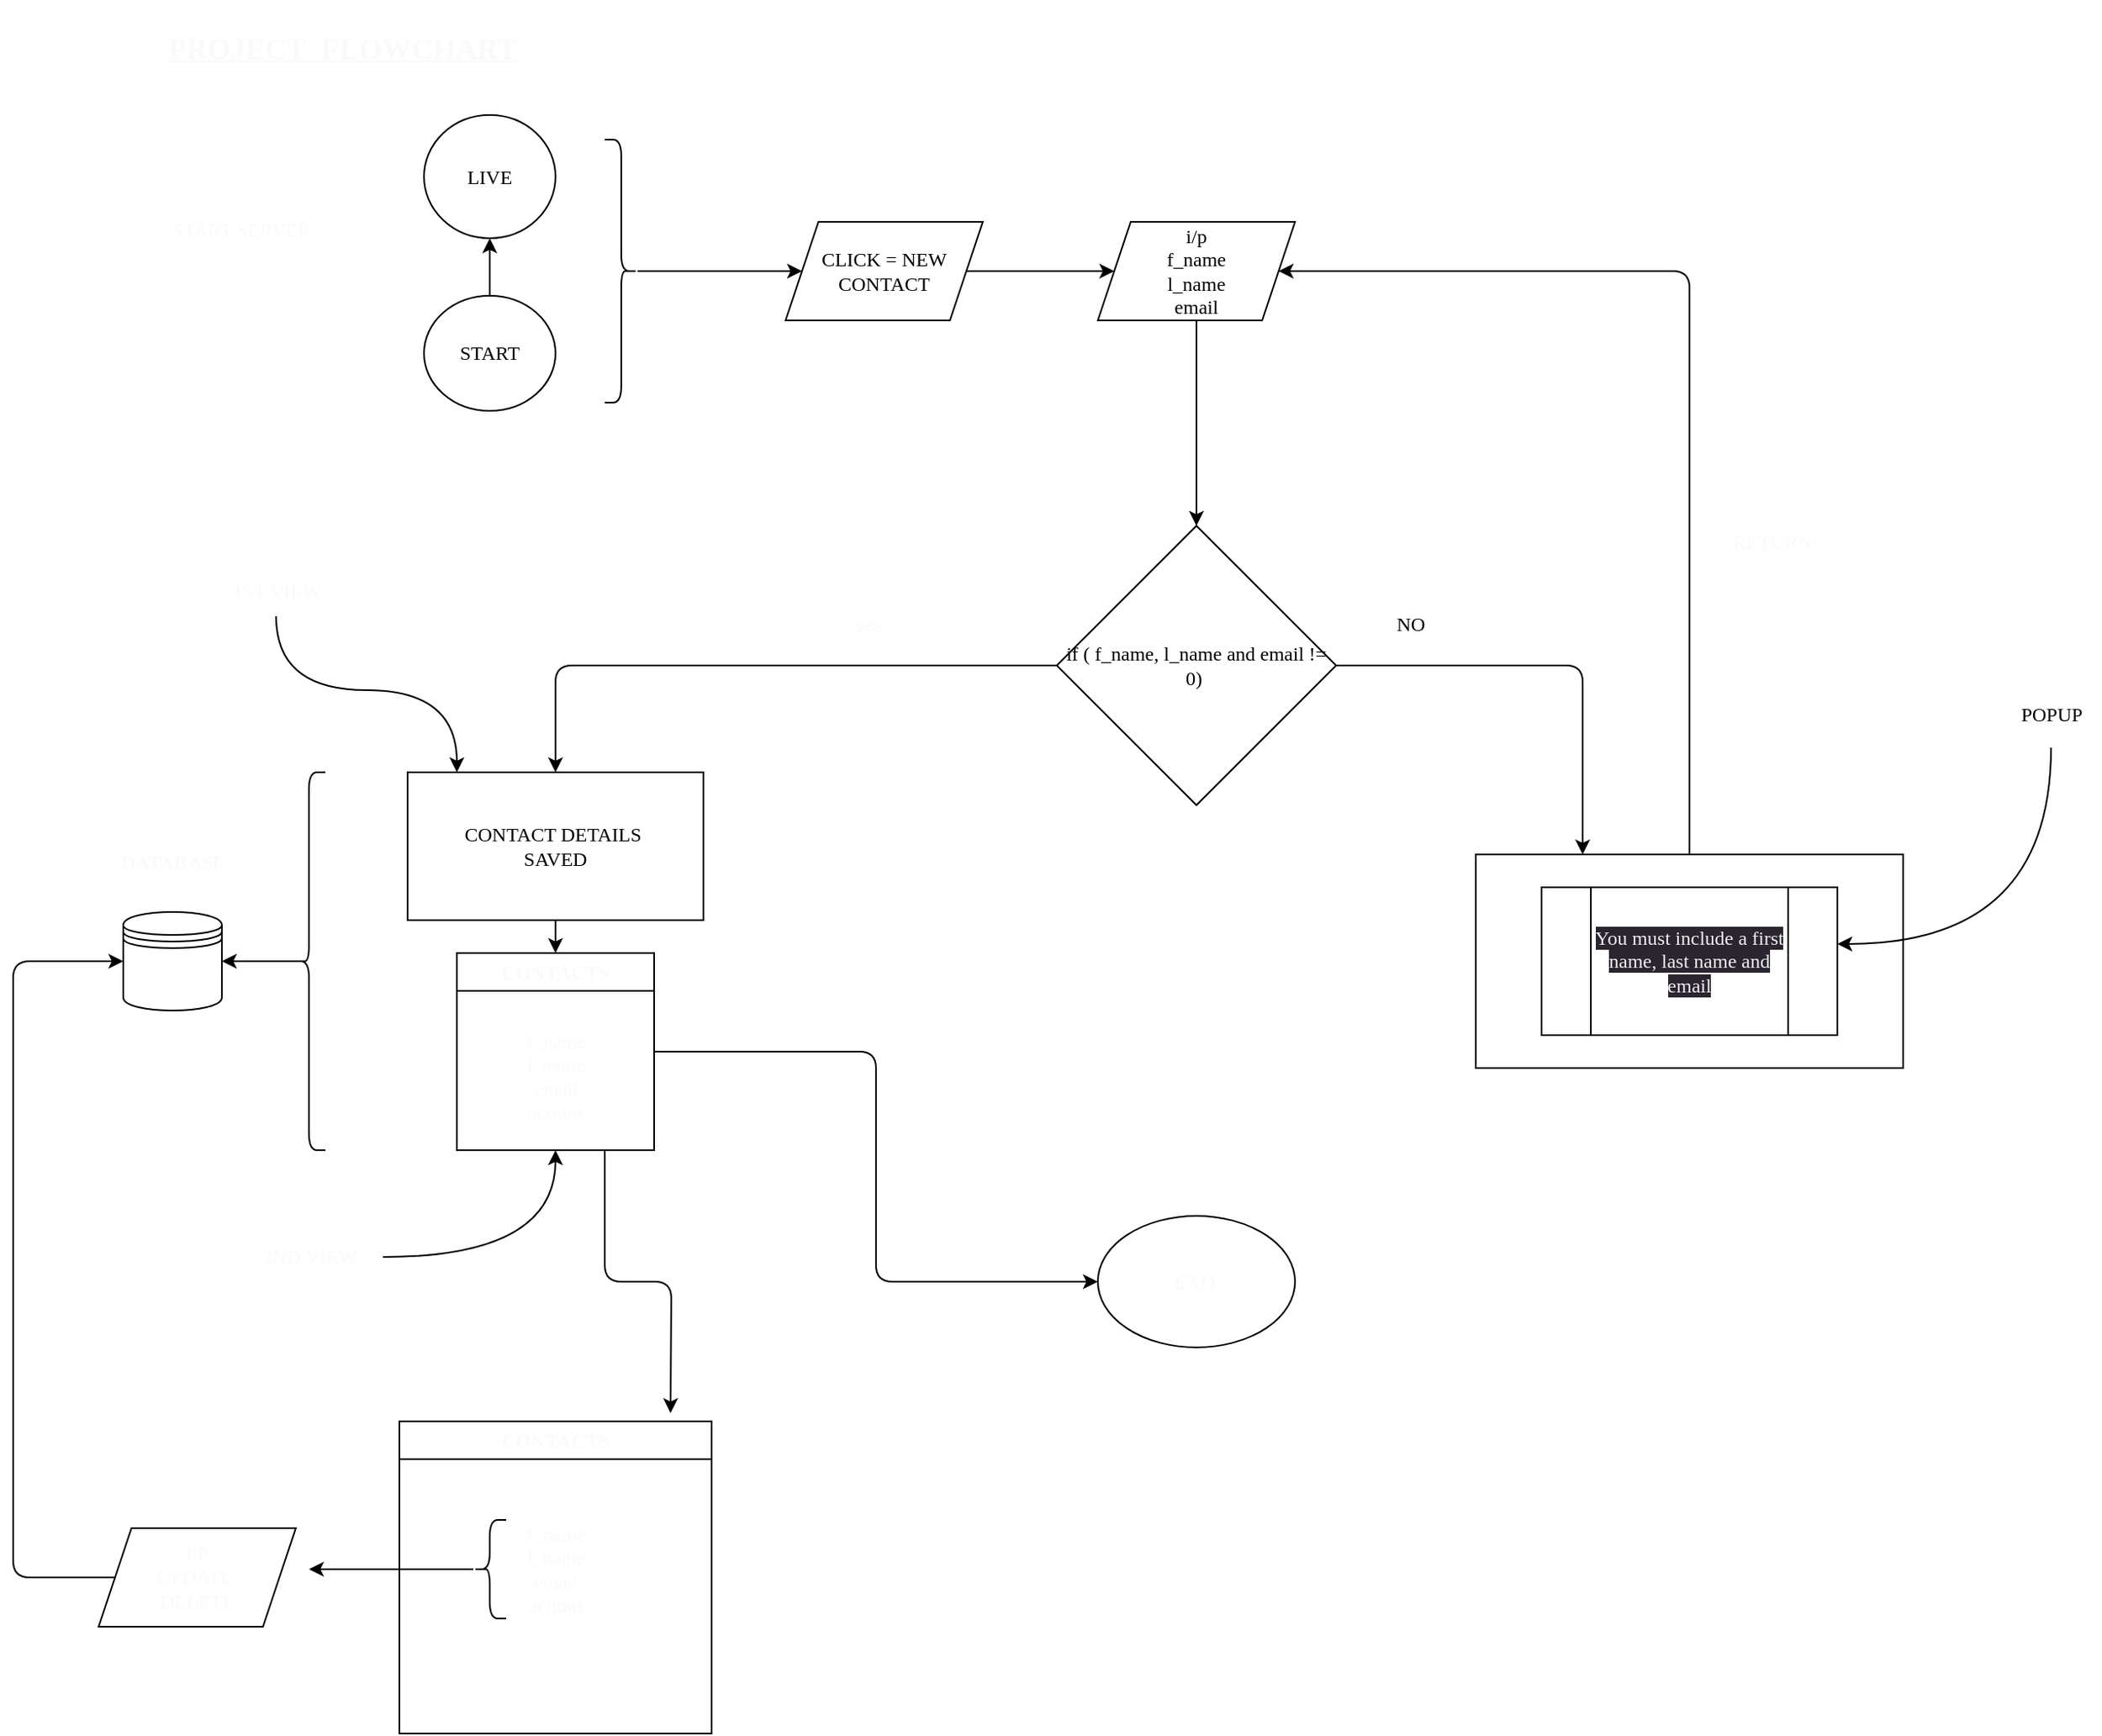 <mxfile>
    <diagram id="SCZE51X0OGVQTtKhtHNl" name="Page-1">
        <mxGraphModel dx="2362" dy="2232" grid="1" gridSize="10" guides="1" tooltips="1" connect="1" arrows="1" fold="1" page="1" pageScale="1" pageWidth="827" pageHeight="1169" math="0" shadow="0">
            <root>
                <mxCell id="0"/>
                <mxCell id="1" parent="0"/>
                <mxCell id="54" style="edgeStyle=orthogonalEdgeStyle;curved=1;html=1;entryX=0.5;entryY=1;entryDx=0;entryDy=0;fontFamily=Comic Sans MS;fontColor=#fafafa;" edge="1" parent="1" source="2" target="4">
                    <mxGeometry relative="1" as="geometry"/>
                </mxCell>
                <mxCell id="2" value="START" style="ellipse;whiteSpace=wrap;html=1;fontFamily=Comic Sans MS;" vertex="1" parent="1">
                    <mxGeometry x="-230" y="-100" width="80" height="70" as="geometry"/>
                </mxCell>
                <mxCell id="4" value="LIVE" style="ellipse;whiteSpace=wrap;html=1;fontFamily=Comic Sans MS;" vertex="1" parent="1">
                    <mxGeometry x="-230" y="-210" width="80" height="75" as="geometry"/>
                </mxCell>
                <mxCell id="31" style="edgeStyle=orthogonalEdgeStyle;html=1;entryX=0.25;entryY=0;entryDx=0;entryDy=0;fontFamily=Comic Sans MS;fontColor=#fafafa;" edge="1" parent="1" source="5" target="6">
                    <mxGeometry relative="1" as="geometry"/>
                </mxCell>
                <mxCell id="33" style="edgeStyle=orthogonalEdgeStyle;html=1;exitX=0;exitY=0.5;exitDx=0;exitDy=0;entryX=0.5;entryY=0;entryDx=0;entryDy=0;fontFamily=Comic Sans MS;fontColor=#fafafa;" edge="1" parent="1" source="5" target="13">
                    <mxGeometry relative="1" as="geometry"/>
                </mxCell>
                <mxCell id="5" value="if ( f_name, l_name and email&amp;nbsp;!= 0)&amp;nbsp;" style="rhombus;whiteSpace=wrap;html=1;fontFamily=Comic Sans MS;" vertex="1" parent="1">
                    <mxGeometry x="155" y="40" width="170" height="170" as="geometry"/>
                </mxCell>
                <mxCell id="35" style="edgeStyle=orthogonalEdgeStyle;html=1;exitX=0.5;exitY=0;exitDx=0;exitDy=0;entryX=1;entryY=0.5;entryDx=0;entryDy=0;fontFamily=Comic Sans MS;fontColor=#fafafa;" edge="1" parent="1" source="6" target="20">
                    <mxGeometry relative="1" as="geometry">
                        <Array as="points">
                            <mxPoint x="540" y="-115"/>
                        </Array>
                    </mxGeometry>
                </mxCell>
                <mxCell id="6" value="" style="rounded=0;whiteSpace=wrap;html=1;fontFamily=Comic Sans MS;" vertex="1" parent="1">
                    <mxGeometry x="410" y="240" width="260" height="130" as="geometry"/>
                </mxCell>
                <mxCell id="9" value="NO" style="text;html=1;align=center;verticalAlign=middle;resizable=0;points=[];autosize=1;strokeColor=none;fillColor=none;fontFamily=Comic Sans MS;" vertex="1" parent="1">
                    <mxGeometry x="350" y="85" width="40" height="30" as="geometry"/>
                </mxCell>
                <mxCell id="10" value="&lt;meta charset=&quot;utf-8&quot;&gt;&lt;span style=&quot;color: rgb(240, 240, 240); font-size: 12px; font-style: normal; font-variant-ligatures: normal; font-variant-caps: normal; font-weight: 400; letter-spacing: normal; orphans: 2; text-align: center; text-indent: 0px; text-transform: none; widows: 2; word-spacing: 0px; -webkit-text-stroke-width: 0px; background-color: rgb(42, 37, 47); text-decoration-thickness: initial; text-decoration-style: initial; text-decoration-color: initial; float: none; display: inline !important;&quot;&gt;You must include a first name, last name and email&lt;/span&gt;" style="shape=process;whiteSpace=wrap;html=1;backgroundOutline=1;size=0.167;fontFamily=Comic Sans MS;" vertex="1" parent="1">
                    <mxGeometry x="450" y="260" width="180" height="90" as="geometry"/>
                </mxCell>
                <mxCell id="12" style="edgeStyle=orthogonalEdgeStyle;html=1;entryX=1;entryY=0.383;entryDx=0;entryDy=0;entryPerimeter=0;curved=1;fontFamily=Comic Sans MS;" edge="1" parent="1" target="10">
                    <mxGeometry relative="1" as="geometry">
                        <mxPoint x="760" y="175" as="sourcePoint"/>
                        <mxPoint x="720" y="230" as="targetPoint"/>
                        <Array as="points">
                            <mxPoint x="760" y="294"/>
                        </Array>
                    </mxGeometry>
                </mxCell>
                <mxCell id="11" value="POPUP" style="text;html=1;align=center;verticalAlign=middle;resizable=0;points=[];autosize=1;strokeColor=none;fillColor=none;fontFamily=Comic Sans MS;" vertex="1" parent="1">
                    <mxGeometry x="730" y="140" width="60" height="30" as="geometry"/>
                </mxCell>
                <mxCell id="43" style="edgeStyle=none;html=1;exitX=0.5;exitY=1;exitDx=0;exitDy=0;entryX=0.5;entryY=0;entryDx=0;entryDy=0;fontFamily=Comic Sans MS;fontColor=#fafafa;" edge="1" parent="1" source="13" target="37">
                    <mxGeometry relative="1" as="geometry"/>
                </mxCell>
                <mxCell id="13" value="CONTACT DETAILS&amp;nbsp;&lt;br&gt;SAVED" style="rounded=0;whiteSpace=wrap;html=1;fontFamily=Comic Sans MS;" vertex="1" parent="1">
                    <mxGeometry x="-240" y="190" width="180" height="90" as="geometry"/>
                </mxCell>
                <mxCell id="15" value="" style="shape=datastore;whiteSpace=wrap;html=1;fontStyle=1;spacingLeft=0;fontFamily=Comic Sans MS;" vertex="1" parent="1">
                    <mxGeometry x="-413" y="275" width="60" height="60" as="geometry"/>
                </mxCell>
                <mxCell id="22" style="edgeStyle=none;html=1;exitX=1;exitY=0.5;exitDx=0;exitDy=0;entryX=0;entryY=0.5;entryDx=0;entryDy=0;fontFamily=Comic Sans MS;" edge="1" parent="1" source="19" target="20">
                    <mxGeometry relative="1" as="geometry"/>
                </mxCell>
                <mxCell id="19" value="CLICK = NEW CONTACT" style="shape=parallelogram;perimeter=parallelogramPerimeter;whiteSpace=wrap;html=1;fixedSize=1;fontFamily=Comic Sans MS;" vertex="1" parent="1">
                    <mxGeometry x="-10" y="-145" width="120" height="60" as="geometry"/>
                </mxCell>
                <mxCell id="36" style="edgeStyle=orthogonalEdgeStyle;html=1;entryX=0.5;entryY=0;entryDx=0;entryDy=0;fontFamily=Comic Sans MS;fontColor=#fafafa;" edge="1" parent="1" source="20" target="5">
                    <mxGeometry relative="1" as="geometry"/>
                </mxCell>
                <mxCell id="20" value="i/p&lt;br&gt;f_name&lt;br&gt;l_name&lt;br&gt;email" style="shape=parallelogram;perimeter=parallelogramPerimeter;whiteSpace=wrap;html=1;fixedSize=1;fontFamily=Comic Sans MS;" vertex="1" parent="1">
                    <mxGeometry x="180" y="-145" width="120" height="60" as="geometry"/>
                </mxCell>
                <mxCell id="30" value="yes" style="text;html=1;align=center;verticalAlign=middle;resizable=0;points=[];autosize=1;strokeColor=none;fillColor=none;fontFamily=Comic Sans MS;fontColor=#fafafa;" vertex="1" parent="1">
                    <mxGeometry x="20" y="85" width="40" height="30" as="geometry"/>
                </mxCell>
                <mxCell id="69" style="edgeStyle=orthogonalEdgeStyle;html=1;exitX=0.75;exitY=1;exitDx=0;exitDy=0;fontFamily=Comic Sans MS;fontColor=#fafafa;" edge="1" parent="1" source="37">
                    <mxGeometry relative="1" as="geometry">
                        <mxPoint x="-80" y="580" as="targetPoint"/>
                    </mxGeometry>
                </mxCell>
                <mxCell id="70" style="edgeStyle=orthogonalEdgeStyle;html=1;entryX=0;entryY=0.5;entryDx=0;entryDy=0;fontFamily=Comic Sans MS;fontColor=#fafafa;" edge="1" parent="1" source="37" target="56">
                    <mxGeometry relative="1" as="geometry"/>
                </mxCell>
                <mxCell id="37" value="CONTACTS" style="swimlane;whiteSpace=wrap;html=1;fontFamily=Comic Sans MS;fontColor=#fafafa;verticalAlign=middle;" vertex="1" parent="1">
                    <mxGeometry x="-210" y="300" width="120" height="120" as="geometry">
                        <mxRectangle x="-200" y="300" width="110" height="30" as="alternateBounds"/>
                    </mxGeometry>
                </mxCell>
                <mxCell id="38" value="f_name&lt;br&gt;l_name&lt;br&gt;email&lt;br&gt;actions" style="text;html=1;align=center;verticalAlign=middle;resizable=0;points=[];autosize=1;strokeColor=none;fillColor=none;fontFamily=Comic Sans MS;fontColor=#fafafa;" vertex="1" parent="37">
                    <mxGeometry x="25" y="40" width="70" height="70" as="geometry"/>
                </mxCell>
                <mxCell id="42" style="html=1;entryX=1;entryY=0.5;entryDx=0;entryDy=0;fontFamily=Comic Sans MS;fontColor=#fafafa;" edge="1" parent="1" target="15">
                    <mxGeometry relative="1" as="geometry">
                        <mxPoint x="-303" y="305" as="sourcePoint"/>
                    </mxGeometry>
                </mxCell>
                <mxCell id="39" value="" style="shape=curlyBracket;whiteSpace=wrap;html=1;rounded=1;flipH=1;labelPosition=right;verticalLabelPosition=middle;align=left;verticalAlign=middle;fontFamily=Comic Sans MS;fontColor=#fafafa;direction=west;size=0.5;" vertex="1" parent="1">
                    <mxGeometry x="-310" y="190" width="20" height="230" as="geometry"/>
                </mxCell>
                <mxCell id="48" style="edgeStyle=orthogonalEdgeStyle;curved=1;html=1;entryX=0.5;entryY=1;entryDx=0;entryDy=0;fontFamily=Comic Sans MS;fontColor=#fafafa;" edge="1" parent="1" source="45" target="37">
                    <mxGeometry relative="1" as="geometry"/>
                </mxCell>
                <mxCell id="45" value="2ND VIEW" style="text;html=1;align=center;verticalAlign=middle;resizable=0;points=[];autosize=1;strokeColor=none;fillColor=none;fontFamily=Comic Sans MS;fontColor=#fafafa;" vertex="1" parent="1">
                    <mxGeometry x="-345" y="470" width="90" height="30" as="geometry"/>
                </mxCell>
                <mxCell id="47" style="edgeStyle=orthogonalEdgeStyle;html=1;fontFamily=Comic Sans MS;fontColor=#fafafa;curved=1;" edge="1" parent="1" source="46" target="13">
                    <mxGeometry relative="1" as="geometry">
                        <Array as="points">
                            <mxPoint x="-320" y="140"/>
                            <mxPoint x="-210" y="140"/>
                        </Array>
                    </mxGeometry>
                </mxCell>
                <mxCell id="46" value="1ST VIEW" style="text;html=1;align=center;verticalAlign=middle;resizable=0;points=[];autosize=1;strokeColor=none;fillColor=none;fontFamily=Comic Sans MS;fontColor=#fafafa;" vertex="1" parent="1">
                    <mxGeometry x="-360" y="65" width="80" height="30" as="geometry"/>
                </mxCell>
                <mxCell id="49" value="START SERVER&amp;nbsp;" style="text;html=1;align=center;verticalAlign=middle;resizable=0;points=[];autosize=1;strokeColor=none;fillColor=none;fontFamily=Comic Sans MS;fontColor=#fafafa;" vertex="1" parent="1">
                    <mxGeometry x="-400" y="-155" width="120" height="30" as="geometry"/>
                </mxCell>
                <mxCell id="53" style="edgeStyle=orthogonalEdgeStyle;curved=1;html=1;entryX=0;entryY=0.5;entryDx=0;entryDy=0;fontFamily=Comic Sans MS;fontColor=#fafafa;" edge="1" parent="1" source="50" target="19">
                    <mxGeometry relative="1" as="geometry"/>
                </mxCell>
                <mxCell id="50" value="" style="shape=curlyBracket;whiteSpace=wrap;html=1;rounded=1;flipH=1;labelPosition=right;verticalLabelPosition=middle;align=left;verticalAlign=middle;fontFamily=Comic Sans MS;fontColor=#fafafa;" vertex="1" parent="1">
                    <mxGeometry x="-120" y="-195" width="20" height="160" as="geometry"/>
                </mxCell>
                <mxCell id="55" value="RETURN" style="text;html=1;align=center;verticalAlign=middle;resizable=0;points=[];autosize=1;strokeColor=none;fillColor=none;fontFamily=Comic Sans MS;fontColor=#fafafa;" vertex="1" parent="1">
                    <mxGeometry x="555" y="35" width="70" height="30" as="geometry"/>
                </mxCell>
                <mxCell id="56" value="EXIT" style="ellipse;whiteSpace=wrap;html=1;fontFamily=Comic Sans MS;fontColor=#fafafa;" vertex="1" parent="1">
                    <mxGeometry x="180" y="460" width="120" height="80" as="geometry"/>
                </mxCell>
                <mxCell id="58" value="CONTACTS" style="swimlane;whiteSpace=wrap;html=1;fontFamily=Comic Sans MS;fontColor=#fafafa;verticalAlign=middle;" vertex="1" parent="1">
                    <mxGeometry x="-245" y="585" width="190" height="190" as="geometry">
                        <mxRectangle x="-200" y="300" width="110" height="30" as="alternateBounds"/>
                    </mxGeometry>
                </mxCell>
                <mxCell id="59" value="f_name&lt;br&gt;l_name&lt;br&gt;email&lt;br&gt;actions" style="text;html=1;align=center;verticalAlign=middle;resizable=0;points=[];autosize=1;strokeColor=none;fillColor=none;fontFamily=Comic Sans MS;fontColor=#fafafa;" vertex="1" parent="58">
                    <mxGeometry x="60" y="55" width="70" height="70" as="geometry"/>
                </mxCell>
                <mxCell id="66" value="" style="shape=curlyBracket;whiteSpace=wrap;html=1;rounded=1;labelPosition=left;verticalLabelPosition=middle;align=right;verticalAlign=middle;fontFamily=Comic Sans MS;fontColor=#fafafa;" vertex="1" parent="58">
                    <mxGeometry x="45" y="60" width="20" height="60" as="geometry"/>
                </mxCell>
                <mxCell id="64" style="edgeStyle=orthogonalEdgeStyle;html=1;entryX=0;entryY=0.5;entryDx=0;entryDy=0;fontFamily=Comic Sans MS;fontColor=#fafafa;" edge="1" parent="1" source="62" target="15">
                    <mxGeometry relative="1" as="geometry">
                        <Array as="points">
                            <mxPoint x="-480" y="680"/>
                            <mxPoint x="-480" y="305"/>
                        </Array>
                    </mxGeometry>
                </mxCell>
                <mxCell id="62" value="I/P&lt;br&gt;UPDATE&amp;nbsp;&lt;br&gt;DELETE" style="shape=parallelogram;perimeter=parallelogramPerimeter;whiteSpace=wrap;html=1;fixedSize=1;fontFamily=Comic Sans MS;fontColor=#fafafa;" vertex="1" parent="1">
                    <mxGeometry x="-428" y="650" width="120" height="60" as="geometry"/>
                </mxCell>
                <mxCell id="65" value="DATABASE" style="text;html=1;align=center;verticalAlign=middle;resizable=0;points=[];autosize=1;strokeColor=none;fillColor=none;fontFamily=Comic Sans MS;fontColor=#fafafa;fontStyle=1;" vertex="1" parent="1">
                    <mxGeometry x="-428" y="230" width="90" height="30" as="geometry"/>
                </mxCell>
                <mxCell id="67" style="edgeStyle=orthogonalEdgeStyle;html=1;fontFamily=Comic Sans MS;fontColor=#fafafa;" edge="1" parent="1" source="66">
                    <mxGeometry relative="1" as="geometry">
                        <mxPoint x="-300" y="675" as="targetPoint"/>
                    </mxGeometry>
                </mxCell>
                <mxCell id="71" value="&lt;h2&gt;&lt;u&gt;PROJECT&amp;nbsp; FLOWCHART&lt;/u&gt;&lt;/h2&gt;" style="text;html=1;align=center;verticalAlign=middle;resizable=0;points=[];autosize=1;strokeColor=none;fillColor=none;fontFamily=Comic Sans MS;fontColor=#fafafa;" vertex="1" parent="1">
                    <mxGeometry x="-400" y="-280" width="240" height="60" as="geometry"/>
                </mxCell>
            </root>
        </mxGraphModel>
    </diagram>
</mxfile>